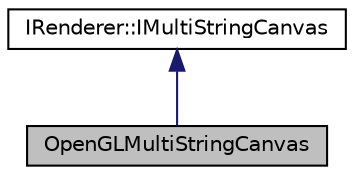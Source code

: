 digraph "OpenGLMultiStringCanvas"
{
 // LATEX_PDF_SIZE
  edge [fontname="Helvetica",fontsize="10",labelfontname="Helvetica",labelfontsize="10"];
  node [fontname="Helvetica",fontsize="10",shape=record];
  Node1 [label="OpenGLMultiStringCanvas",height=0.2,width=0.4,color="black", fillcolor="grey75", style="filled", fontcolor="black",tooltip=" "];
  Node2 -> Node1 [dir="back",color="midnightblue",fontsize="10",style="solid",fontname="Helvetica"];
  Node2 [label="IRenderer::IMultiStringCanvas",height=0.2,width=0.4,color="black", fillcolor="white", style="filled",URL="$classIRenderer_1_1IMultiStringCanvas.html",tooltip=" "];
}
